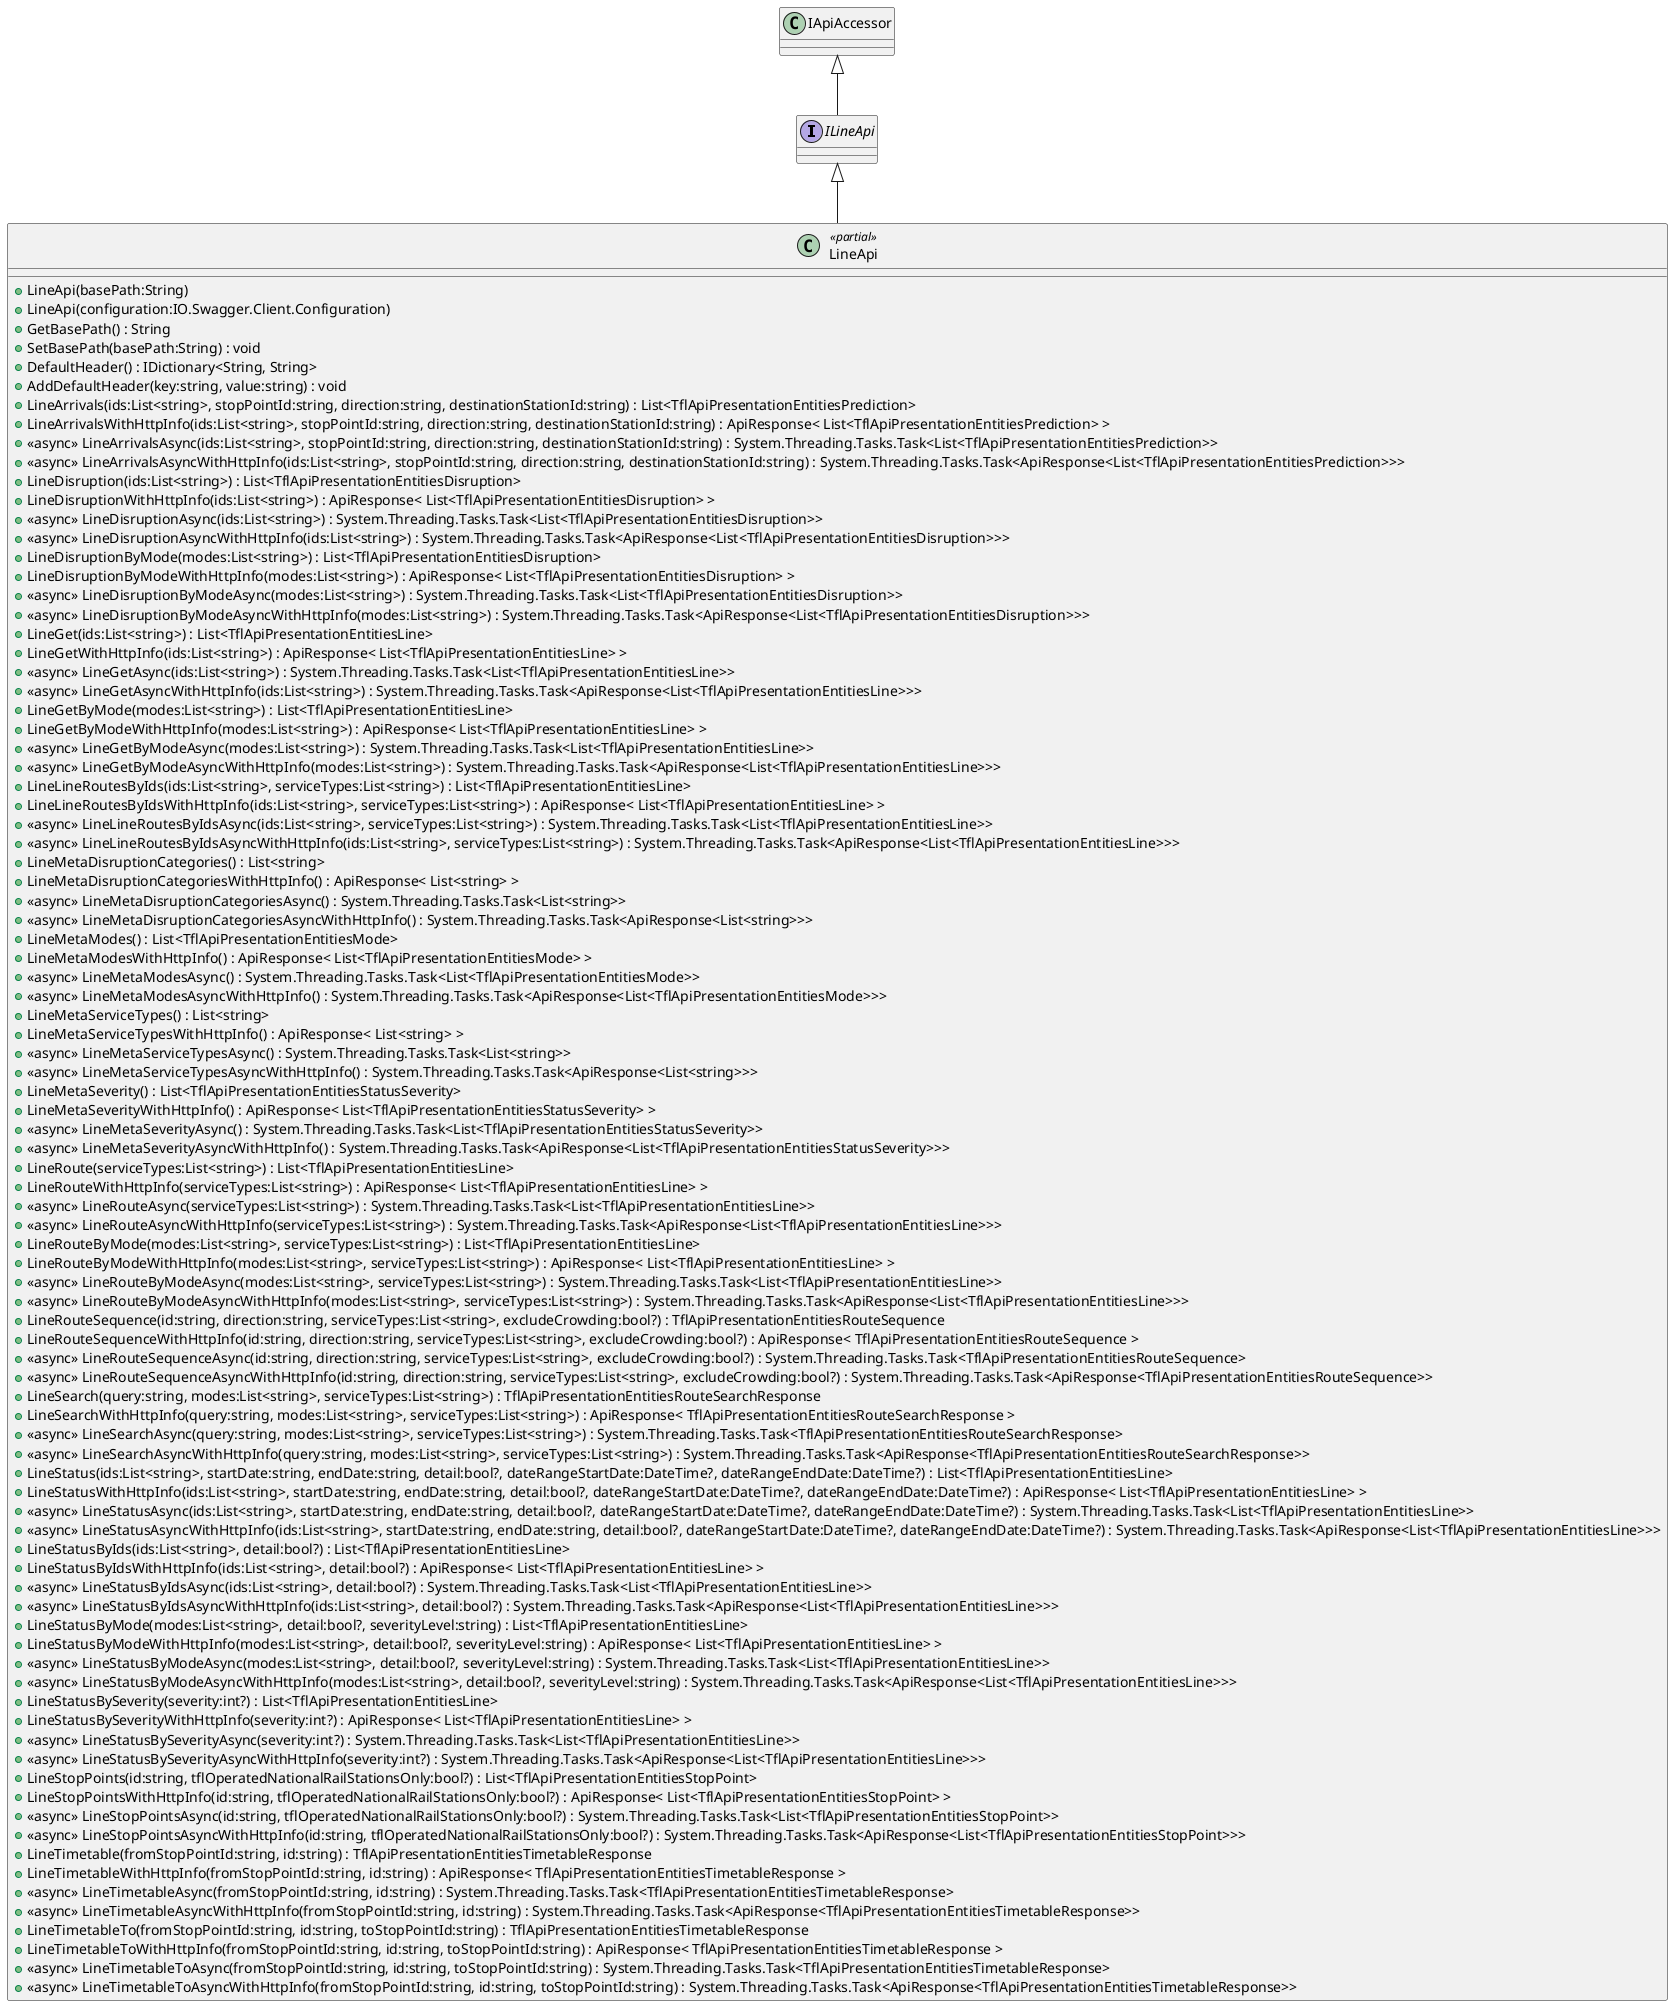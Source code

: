 @startuml
interface ILineApi {
}
class LineApi <<partial>> {
    + LineApi(basePath:String)
    + LineApi(configuration:IO.Swagger.Client.Configuration)
    + GetBasePath() : String
    + SetBasePath(basePath:String) : void
    + DefaultHeader() : IDictionary<String, String>
    + AddDefaultHeader(key:string, value:string) : void
    + LineArrivals(ids:List<string>, stopPointId:string, direction:string, destinationStationId:string) : List<TflApiPresentationEntitiesPrediction>
    + LineArrivalsWithHttpInfo(ids:List<string>, stopPointId:string, direction:string, destinationStationId:string) : ApiResponse< List<TflApiPresentationEntitiesPrediction> >
    + <<async>> LineArrivalsAsync(ids:List<string>, stopPointId:string, direction:string, destinationStationId:string) : System.Threading.Tasks.Task<List<TflApiPresentationEntitiesPrediction>>
    + <<async>> LineArrivalsAsyncWithHttpInfo(ids:List<string>, stopPointId:string, direction:string, destinationStationId:string) : System.Threading.Tasks.Task<ApiResponse<List<TflApiPresentationEntitiesPrediction>>>
    + LineDisruption(ids:List<string>) : List<TflApiPresentationEntitiesDisruption>
    + LineDisruptionWithHttpInfo(ids:List<string>) : ApiResponse< List<TflApiPresentationEntitiesDisruption> >
    + <<async>> LineDisruptionAsync(ids:List<string>) : System.Threading.Tasks.Task<List<TflApiPresentationEntitiesDisruption>>
    + <<async>> LineDisruptionAsyncWithHttpInfo(ids:List<string>) : System.Threading.Tasks.Task<ApiResponse<List<TflApiPresentationEntitiesDisruption>>>
    + LineDisruptionByMode(modes:List<string>) : List<TflApiPresentationEntitiesDisruption>
    + LineDisruptionByModeWithHttpInfo(modes:List<string>) : ApiResponse< List<TflApiPresentationEntitiesDisruption> >
    + <<async>> LineDisruptionByModeAsync(modes:List<string>) : System.Threading.Tasks.Task<List<TflApiPresentationEntitiesDisruption>>
    + <<async>> LineDisruptionByModeAsyncWithHttpInfo(modes:List<string>) : System.Threading.Tasks.Task<ApiResponse<List<TflApiPresentationEntitiesDisruption>>>
    + LineGet(ids:List<string>) : List<TflApiPresentationEntitiesLine>
    + LineGetWithHttpInfo(ids:List<string>) : ApiResponse< List<TflApiPresentationEntitiesLine> >
    + <<async>> LineGetAsync(ids:List<string>) : System.Threading.Tasks.Task<List<TflApiPresentationEntitiesLine>>
    + <<async>> LineGetAsyncWithHttpInfo(ids:List<string>) : System.Threading.Tasks.Task<ApiResponse<List<TflApiPresentationEntitiesLine>>>
    + LineGetByMode(modes:List<string>) : List<TflApiPresentationEntitiesLine>
    + LineGetByModeWithHttpInfo(modes:List<string>) : ApiResponse< List<TflApiPresentationEntitiesLine> >
    + <<async>> LineGetByModeAsync(modes:List<string>) : System.Threading.Tasks.Task<List<TflApiPresentationEntitiesLine>>
    + <<async>> LineGetByModeAsyncWithHttpInfo(modes:List<string>) : System.Threading.Tasks.Task<ApiResponse<List<TflApiPresentationEntitiesLine>>>
    + LineLineRoutesByIds(ids:List<string>, serviceTypes:List<string>) : List<TflApiPresentationEntitiesLine>
    + LineLineRoutesByIdsWithHttpInfo(ids:List<string>, serviceTypes:List<string>) : ApiResponse< List<TflApiPresentationEntitiesLine> >
    + <<async>> LineLineRoutesByIdsAsync(ids:List<string>, serviceTypes:List<string>) : System.Threading.Tasks.Task<List<TflApiPresentationEntitiesLine>>
    + <<async>> LineLineRoutesByIdsAsyncWithHttpInfo(ids:List<string>, serviceTypes:List<string>) : System.Threading.Tasks.Task<ApiResponse<List<TflApiPresentationEntitiesLine>>>
    + LineMetaDisruptionCategories() : List<string>
    + LineMetaDisruptionCategoriesWithHttpInfo() : ApiResponse< List<string> >
    + <<async>> LineMetaDisruptionCategoriesAsync() : System.Threading.Tasks.Task<List<string>>
    + <<async>> LineMetaDisruptionCategoriesAsyncWithHttpInfo() : System.Threading.Tasks.Task<ApiResponse<List<string>>>
    + LineMetaModes() : List<TflApiPresentationEntitiesMode>
    + LineMetaModesWithHttpInfo() : ApiResponse< List<TflApiPresentationEntitiesMode> >
    + <<async>> LineMetaModesAsync() : System.Threading.Tasks.Task<List<TflApiPresentationEntitiesMode>>
    + <<async>> LineMetaModesAsyncWithHttpInfo() : System.Threading.Tasks.Task<ApiResponse<List<TflApiPresentationEntitiesMode>>>
    + LineMetaServiceTypes() : List<string>
    + LineMetaServiceTypesWithHttpInfo() : ApiResponse< List<string> >
    + <<async>> LineMetaServiceTypesAsync() : System.Threading.Tasks.Task<List<string>>
    + <<async>> LineMetaServiceTypesAsyncWithHttpInfo() : System.Threading.Tasks.Task<ApiResponse<List<string>>>
    + LineMetaSeverity() : List<TflApiPresentationEntitiesStatusSeverity>
    + LineMetaSeverityWithHttpInfo() : ApiResponse< List<TflApiPresentationEntitiesStatusSeverity> >
    + <<async>> LineMetaSeverityAsync() : System.Threading.Tasks.Task<List<TflApiPresentationEntitiesStatusSeverity>>
    + <<async>> LineMetaSeverityAsyncWithHttpInfo() : System.Threading.Tasks.Task<ApiResponse<List<TflApiPresentationEntitiesStatusSeverity>>>
    + LineRoute(serviceTypes:List<string>) : List<TflApiPresentationEntitiesLine>
    + LineRouteWithHttpInfo(serviceTypes:List<string>) : ApiResponse< List<TflApiPresentationEntitiesLine> >
    + <<async>> LineRouteAsync(serviceTypes:List<string>) : System.Threading.Tasks.Task<List<TflApiPresentationEntitiesLine>>
    + <<async>> LineRouteAsyncWithHttpInfo(serviceTypes:List<string>) : System.Threading.Tasks.Task<ApiResponse<List<TflApiPresentationEntitiesLine>>>
    + LineRouteByMode(modes:List<string>, serviceTypes:List<string>) : List<TflApiPresentationEntitiesLine>
    + LineRouteByModeWithHttpInfo(modes:List<string>, serviceTypes:List<string>) : ApiResponse< List<TflApiPresentationEntitiesLine> >
    + <<async>> LineRouteByModeAsync(modes:List<string>, serviceTypes:List<string>) : System.Threading.Tasks.Task<List<TflApiPresentationEntitiesLine>>
    + <<async>> LineRouteByModeAsyncWithHttpInfo(modes:List<string>, serviceTypes:List<string>) : System.Threading.Tasks.Task<ApiResponse<List<TflApiPresentationEntitiesLine>>>
    + LineRouteSequence(id:string, direction:string, serviceTypes:List<string>, excludeCrowding:bool?) : TflApiPresentationEntitiesRouteSequence
    + LineRouteSequenceWithHttpInfo(id:string, direction:string, serviceTypes:List<string>, excludeCrowding:bool?) : ApiResponse< TflApiPresentationEntitiesRouteSequence >
    + <<async>> LineRouteSequenceAsync(id:string, direction:string, serviceTypes:List<string>, excludeCrowding:bool?) : System.Threading.Tasks.Task<TflApiPresentationEntitiesRouteSequence>
    + <<async>> LineRouteSequenceAsyncWithHttpInfo(id:string, direction:string, serviceTypes:List<string>, excludeCrowding:bool?) : System.Threading.Tasks.Task<ApiResponse<TflApiPresentationEntitiesRouteSequence>>
    + LineSearch(query:string, modes:List<string>, serviceTypes:List<string>) : TflApiPresentationEntitiesRouteSearchResponse
    + LineSearchWithHttpInfo(query:string, modes:List<string>, serviceTypes:List<string>) : ApiResponse< TflApiPresentationEntitiesRouteSearchResponse >
    + <<async>> LineSearchAsync(query:string, modes:List<string>, serviceTypes:List<string>) : System.Threading.Tasks.Task<TflApiPresentationEntitiesRouteSearchResponse>
    + <<async>> LineSearchAsyncWithHttpInfo(query:string, modes:List<string>, serviceTypes:List<string>) : System.Threading.Tasks.Task<ApiResponse<TflApiPresentationEntitiesRouteSearchResponse>>
    + LineStatus(ids:List<string>, startDate:string, endDate:string, detail:bool?, dateRangeStartDate:DateTime?, dateRangeEndDate:DateTime?) : List<TflApiPresentationEntitiesLine>
    + LineStatusWithHttpInfo(ids:List<string>, startDate:string, endDate:string, detail:bool?, dateRangeStartDate:DateTime?, dateRangeEndDate:DateTime?) : ApiResponse< List<TflApiPresentationEntitiesLine> >
    + <<async>> LineStatusAsync(ids:List<string>, startDate:string, endDate:string, detail:bool?, dateRangeStartDate:DateTime?, dateRangeEndDate:DateTime?) : System.Threading.Tasks.Task<List<TflApiPresentationEntitiesLine>>
    + <<async>> LineStatusAsyncWithHttpInfo(ids:List<string>, startDate:string, endDate:string, detail:bool?, dateRangeStartDate:DateTime?, dateRangeEndDate:DateTime?) : System.Threading.Tasks.Task<ApiResponse<List<TflApiPresentationEntitiesLine>>>
    + LineStatusByIds(ids:List<string>, detail:bool?) : List<TflApiPresentationEntitiesLine>
    + LineStatusByIdsWithHttpInfo(ids:List<string>, detail:bool?) : ApiResponse< List<TflApiPresentationEntitiesLine> >
    + <<async>> LineStatusByIdsAsync(ids:List<string>, detail:bool?) : System.Threading.Tasks.Task<List<TflApiPresentationEntitiesLine>>
    + <<async>> LineStatusByIdsAsyncWithHttpInfo(ids:List<string>, detail:bool?) : System.Threading.Tasks.Task<ApiResponse<List<TflApiPresentationEntitiesLine>>>
    + LineStatusByMode(modes:List<string>, detail:bool?, severityLevel:string) : List<TflApiPresentationEntitiesLine>
    + LineStatusByModeWithHttpInfo(modes:List<string>, detail:bool?, severityLevel:string) : ApiResponse< List<TflApiPresentationEntitiesLine> >
    + <<async>> LineStatusByModeAsync(modes:List<string>, detail:bool?, severityLevel:string) : System.Threading.Tasks.Task<List<TflApiPresentationEntitiesLine>>
    + <<async>> LineStatusByModeAsyncWithHttpInfo(modes:List<string>, detail:bool?, severityLevel:string) : System.Threading.Tasks.Task<ApiResponse<List<TflApiPresentationEntitiesLine>>>
    + LineStatusBySeverity(severity:int?) : List<TflApiPresentationEntitiesLine>
    + LineStatusBySeverityWithHttpInfo(severity:int?) : ApiResponse< List<TflApiPresentationEntitiesLine> >
    + <<async>> LineStatusBySeverityAsync(severity:int?) : System.Threading.Tasks.Task<List<TflApiPresentationEntitiesLine>>
    + <<async>> LineStatusBySeverityAsyncWithHttpInfo(severity:int?) : System.Threading.Tasks.Task<ApiResponse<List<TflApiPresentationEntitiesLine>>>
    + LineStopPoints(id:string, tflOperatedNationalRailStationsOnly:bool?) : List<TflApiPresentationEntitiesStopPoint>
    + LineStopPointsWithHttpInfo(id:string, tflOperatedNationalRailStationsOnly:bool?) : ApiResponse< List<TflApiPresentationEntitiesStopPoint> >
    + <<async>> LineStopPointsAsync(id:string, tflOperatedNationalRailStationsOnly:bool?) : System.Threading.Tasks.Task<List<TflApiPresentationEntitiesStopPoint>>
    + <<async>> LineStopPointsAsyncWithHttpInfo(id:string, tflOperatedNationalRailStationsOnly:bool?) : System.Threading.Tasks.Task<ApiResponse<List<TflApiPresentationEntitiesStopPoint>>>
    + LineTimetable(fromStopPointId:string, id:string) : TflApiPresentationEntitiesTimetableResponse
    + LineTimetableWithHttpInfo(fromStopPointId:string, id:string) : ApiResponse< TflApiPresentationEntitiesTimetableResponse >
    + <<async>> LineTimetableAsync(fromStopPointId:string, id:string) : System.Threading.Tasks.Task<TflApiPresentationEntitiesTimetableResponse>
    + <<async>> LineTimetableAsyncWithHttpInfo(fromStopPointId:string, id:string) : System.Threading.Tasks.Task<ApiResponse<TflApiPresentationEntitiesTimetableResponse>>
    + LineTimetableTo(fromStopPointId:string, id:string, toStopPointId:string) : TflApiPresentationEntitiesTimetableResponse
    + LineTimetableToWithHttpInfo(fromStopPointId:string, id:string, toStopPointId:string) : ApiResponse< TflApiPresentationEntitiesTimetableResponse >
    + <<async>> LineTimetableToAsync(fromStopPointId:string, id:string, toStopPointId:string) : System.Threading.Tasks.Task<TflApiPresentationEntitiesTimetableResponse>
    + <<async>> LineTimetableToAsyncWithHttpInfo(fromStopPointId:string, id:string, toStopPointId:string) : System.Threading.Tasks.Task<ApiResponse<TflApiPresentationEntitiesTimetableResponse>>
}
IApiAccessor <|-- ILineApi
ILineApi <|-- LineApi
@enduml
